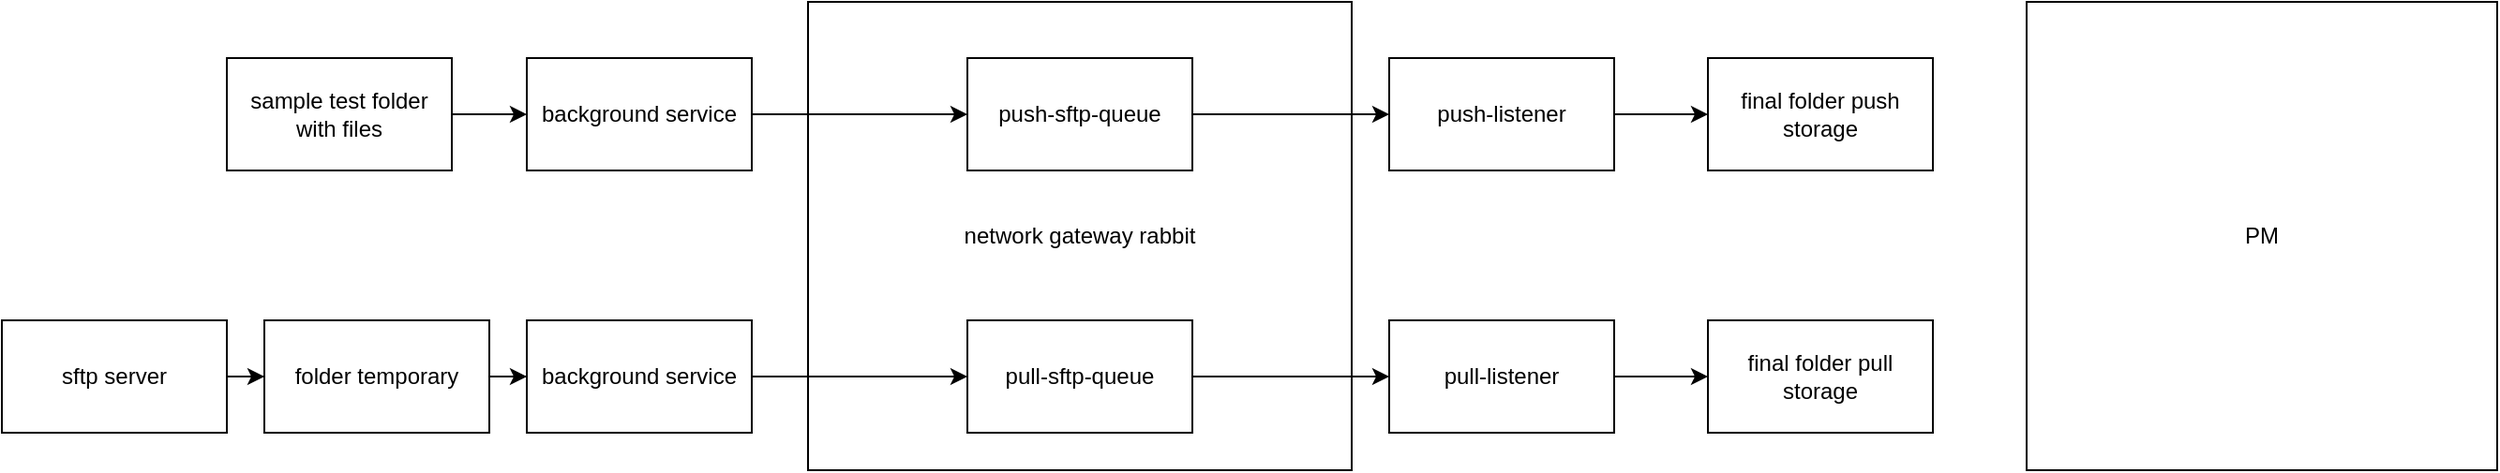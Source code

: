 <mxfile version="25.0.2">
  <diagram name="Страница — 1" id="lr6myw8VAHS_2aukRwkA">
    <mxGraphModel dx="2665" dy="1220" grid="1" gridSize="10" guides="1" tooltips="1" connect="1" arrows="1" fold="1" page="1" pageScale="1" pageWidth="827" pageHeight="1169" math="0" shadow="0">
      <root>
        <mxCell id="0" />
        <mxCell id="1" parent="0" />
        <mxCell id="4rVWjQRG3LJS24E18fTX-17" value="&lt;div style=&quot;&quot;&gt;&lt;span style=&quot;background-color: initial;&quot;&gt;network gateway rabbit&lt;/span&gt;&lt;/div&gt;" style="rounded=0;whiteSpace=wrap;html=1;rotation=0;align=center;" vertex="1" parent="1">
          <mxGeometry x="370" y="170" width="290" height="250" as="geometry" />
        </mxCell>
        <mxCell id="4rVWjQRG3LJS24E18fTX-1" value="sample test folder with files" style="rounded=0;whiteSpace=wrap;html=1;" vertex="1" parent="1">
          <mxGeometry x="60" y="200" width="120" height="60" as="geometry" />
        </mxCell>
        <mxCell id="4rVWjQRG3LJS24E18fTX-20" value="" style="edgeStyle=orthogonalEdgeStyle;rounded=0;orthogonalLoop=1;jettySize=auto;html=1;" edge="1" parent="1" source="4rVWjQRG3LJS24E18fTX-2" target="4rVWjQRG3LJS24E18fTX-3">
          <mxGeometry relative="1" as="geometry" />
        </mxCell>
        <mxCell id="4rVWjQRG3LJS24E18fTX-2" value="background service" style="rounded=0;whiteSpace=wrap;html=1;" vertex="1" parent="1">
          <mxGeometry x="220" y="200" width="120" height="60" as="geometry" />
        </mxCell>
        <mxCell id="4rVWjQRG3LJS24E18fTX-24" value="" style="edgeStyle=orthogonalEdgeStyle;rounded=0;orthogonalLoop=1;jettySize=auto;html=1;" edge="1" parent="1" source="4rVWjQRG3LJS24E18fTX-3" target="4rVWjQRG3LJS24E18fTX-4">
          <mxGeometry relative="1" as="geometry" />
        </mxCell>
        <mxCell id="4rVWjQRG3LJS24E18fTX-3" value="push-sftp-queue" style="rounded=0;whiteSpace=wrap;html=1;" vertex="1" parent="1">
          <mxGeometry x="455" y="200" width="120" height="60" as="geometry" />
        </mxCell>
        <mxCell id="4rVWjQRG3LJS24E18fTX-26" value="" style="edgeStyle=orthogonalEdgeStyle;rounded=0;orthogonalLoop=1;jettySize=auto;html=1;" edge="1" parent="1" source="4rVWjQRG3LJS24E18fTX-4" target="4rVWjQRG3LJS24E18fTX-6">
          <mxGeometry relative="1" as="geometry" />
        </mxCell>
        <mxCell id="4rVWjQRG3LJS24E18fTX-4" value="push-listener" style="rounded=0;whiteSpace=wrap;html=1;" vertex="1" parent="1">
          <mxGeometry x="680" y="200" width="120" height="60" as="geometry" />
        </mxCell>
        <mxCell id="4rVWjQRG3LJS24E18fTX-6" value="final folder push storage" style="rounded=0;whiteSpace=wrap;html=1;" vertex="1" parent="1">
          <mxGeometry x="850" y="200" width="120" height="60" as="geometry" />
        </mxCell>
        <mxCell id="4rVWjQRG3LJS24E18fTX-21" value="" style="edgeStyle=orthogonalEdgeStyle;rounded=0;orthogonalLoop=1;jettySize=auto;html=1;" edge="1" parent="1" source="4rVWjQRG3LJS24E18fTX-9" target="4rVWjQRG3LJS24E18fTX-18">
          <mxGeometry relative="1" as="geometry" />
        </mxCell>
        <mxCell id="4rVWjQRG3LJS24E18fTX-9" value="sftp server" style="rounded=0;whiteSpace=wrap;html=1;" vertex="1" parent="1">
          <mxGeometry x="-60" y="340" width="120" height="60" as="geometry" />
        </mxCell>
        <mxCell id="4rVWjQRG3LJS24E18fTX-23" value="" style="edgeStyle=orthogonalEdgeStyle;rounded=0;orthogonalLoop=1;jettySize=auto;html=1;" edge="1" parent="1" source="4rVWjQRG3LJS24E18fTX-10" target="4rVWjQRG3LJS24E18fTX-11">
          <mxGeometry relative="1" as="geometry" />
        </mxCell>
        <mxCell id="4rVWjQRG3LJS24E18fTX-10" value="background service" style="rounded=0;whiteSpace=wrap;html=1;" vertex="1" parent="1">
          <mxGeometry x="220" y="340" width="120" height="60" as="geometry" />
        </mxCell>
        <mxCell id="4rVWjQRG3LJS24E18fTX-25" value="" style="edgeStyle=orthogonalEdgeStyle;rounded=0;orthogonalLoop=1;jettySize=auto;html=1;" edge="1" parent="1" source="4rVWjQRG3LJS24E18fTX-11" target="4rVWjQRG3LJS24E18fTX-12">
          <mxGeometry relative="1" as="geometry" />
        </mxCell>
        <mxCell id="4rVWjQRG3LJS24E18fTX-11" value="pull-sftp-queue" style="rounded=0;whiteSpace=wrap;html=1;" vertex="1" parent="1">
          <mxGeometry x="455" y="340" width="120" height="60" as="geometry" />
        </mxCell>
        <mxCell id="4rVWjQRG3LJS24E18fTX-27" value="" style="edgeStyle=orthogonalEdgeStyle;rounded=0;orthogonalLoop=1;jettySize=auto;html=1;" edge="1" parent="1" source="4rVWjQRG3LJS24E18fTX-12" target="4rVWjQRG3LJS24E18fTX-13">
          <mxGeometry relative="1" as="geometry" />
        </mxCell>
        <mxCell id="4rVWjQRG3LJS24E18fTX-12" value="pull-listener" style="rounded=0;whiteSpace=wrap;html=1;" vertex="1" parent="1">
          <mxGeometry x="680" y="340" width="120" height="60" as="geometry" />
        </mxCell>
        <mxCell id="4rVWjQRG3LJS24E18fTX-13" value="final folder pull storage" style="rounded=0;whiteSpace=wrap;html=1;" vertex="1" parent="1">
          <mxGeometry x="850" y="340" width="120" height="60" as="geometry" />
        </mxCell>
        <mxCell id="4rVWjQRG3LJS24E18fTX-15" value="PM" style="rounded=0;whiteSpace=wrap;html=1;" vertex="1" parent="1">
          <mxGeometry x="1020" y="170" width="251" height="250" as="geometry" />
        </mxCell>
        <mxCell id="4rVWjQRG3LJS24E18fTX-22" value="" style="edgeStyle=orthogonalEdgeStyle;rounded=0;orthogonalLoop=1;jettySize=auto;html=1;" edge="1" parent="1" source="4rVWjQRG3LJS24E18fTX-18" target="4rVWjQRG3LJS24E18fTX-10">
          <mxGeometry relative="1" as="geometry" />
        </mxCell>
        <mxCell id="4rVWjQRG3LJS24E18fTX-18" value="folder temporary" style="rounded=0;whiteSpace=wrap;html=1;" vertex="1" parent="1">
          <mxGeometry x="80" y="340" width="120" height="60" as="geometry" />
        </mxCell>
        <mxCell id="4rVWjQRG3LJS24E18fTX-19" value="" style="endArrow=classic;html=1;rounded=0;entryX=0;entryY=0.5;entryDx=0;entryDy=0;" edge="1" parent="1" target="4rVWjQRG3LJS24E18fTX-2">
          <mxGeometry width="50" height="50" relative="1" as="geometry">
            <mxPoint x="180" y="230" as="sourcePoint" />
            <mxPoint x="230" y="180" as="targetPoint" />
          </mxGeometry>
        </mxCell>
      </root>
    </mxGraphModel>
  </diagram>
</mxfile>
